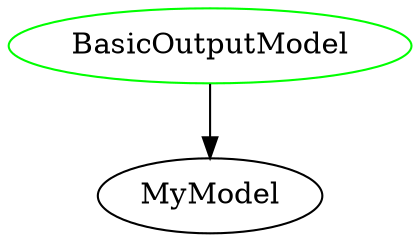 digraph "BasicOutputModel" {
  overlap = false
  splines = true
  injector [label="BasicOutputModel",color=green];
  node1 [label="MyModel"];
  injector -> node1 [];
}
